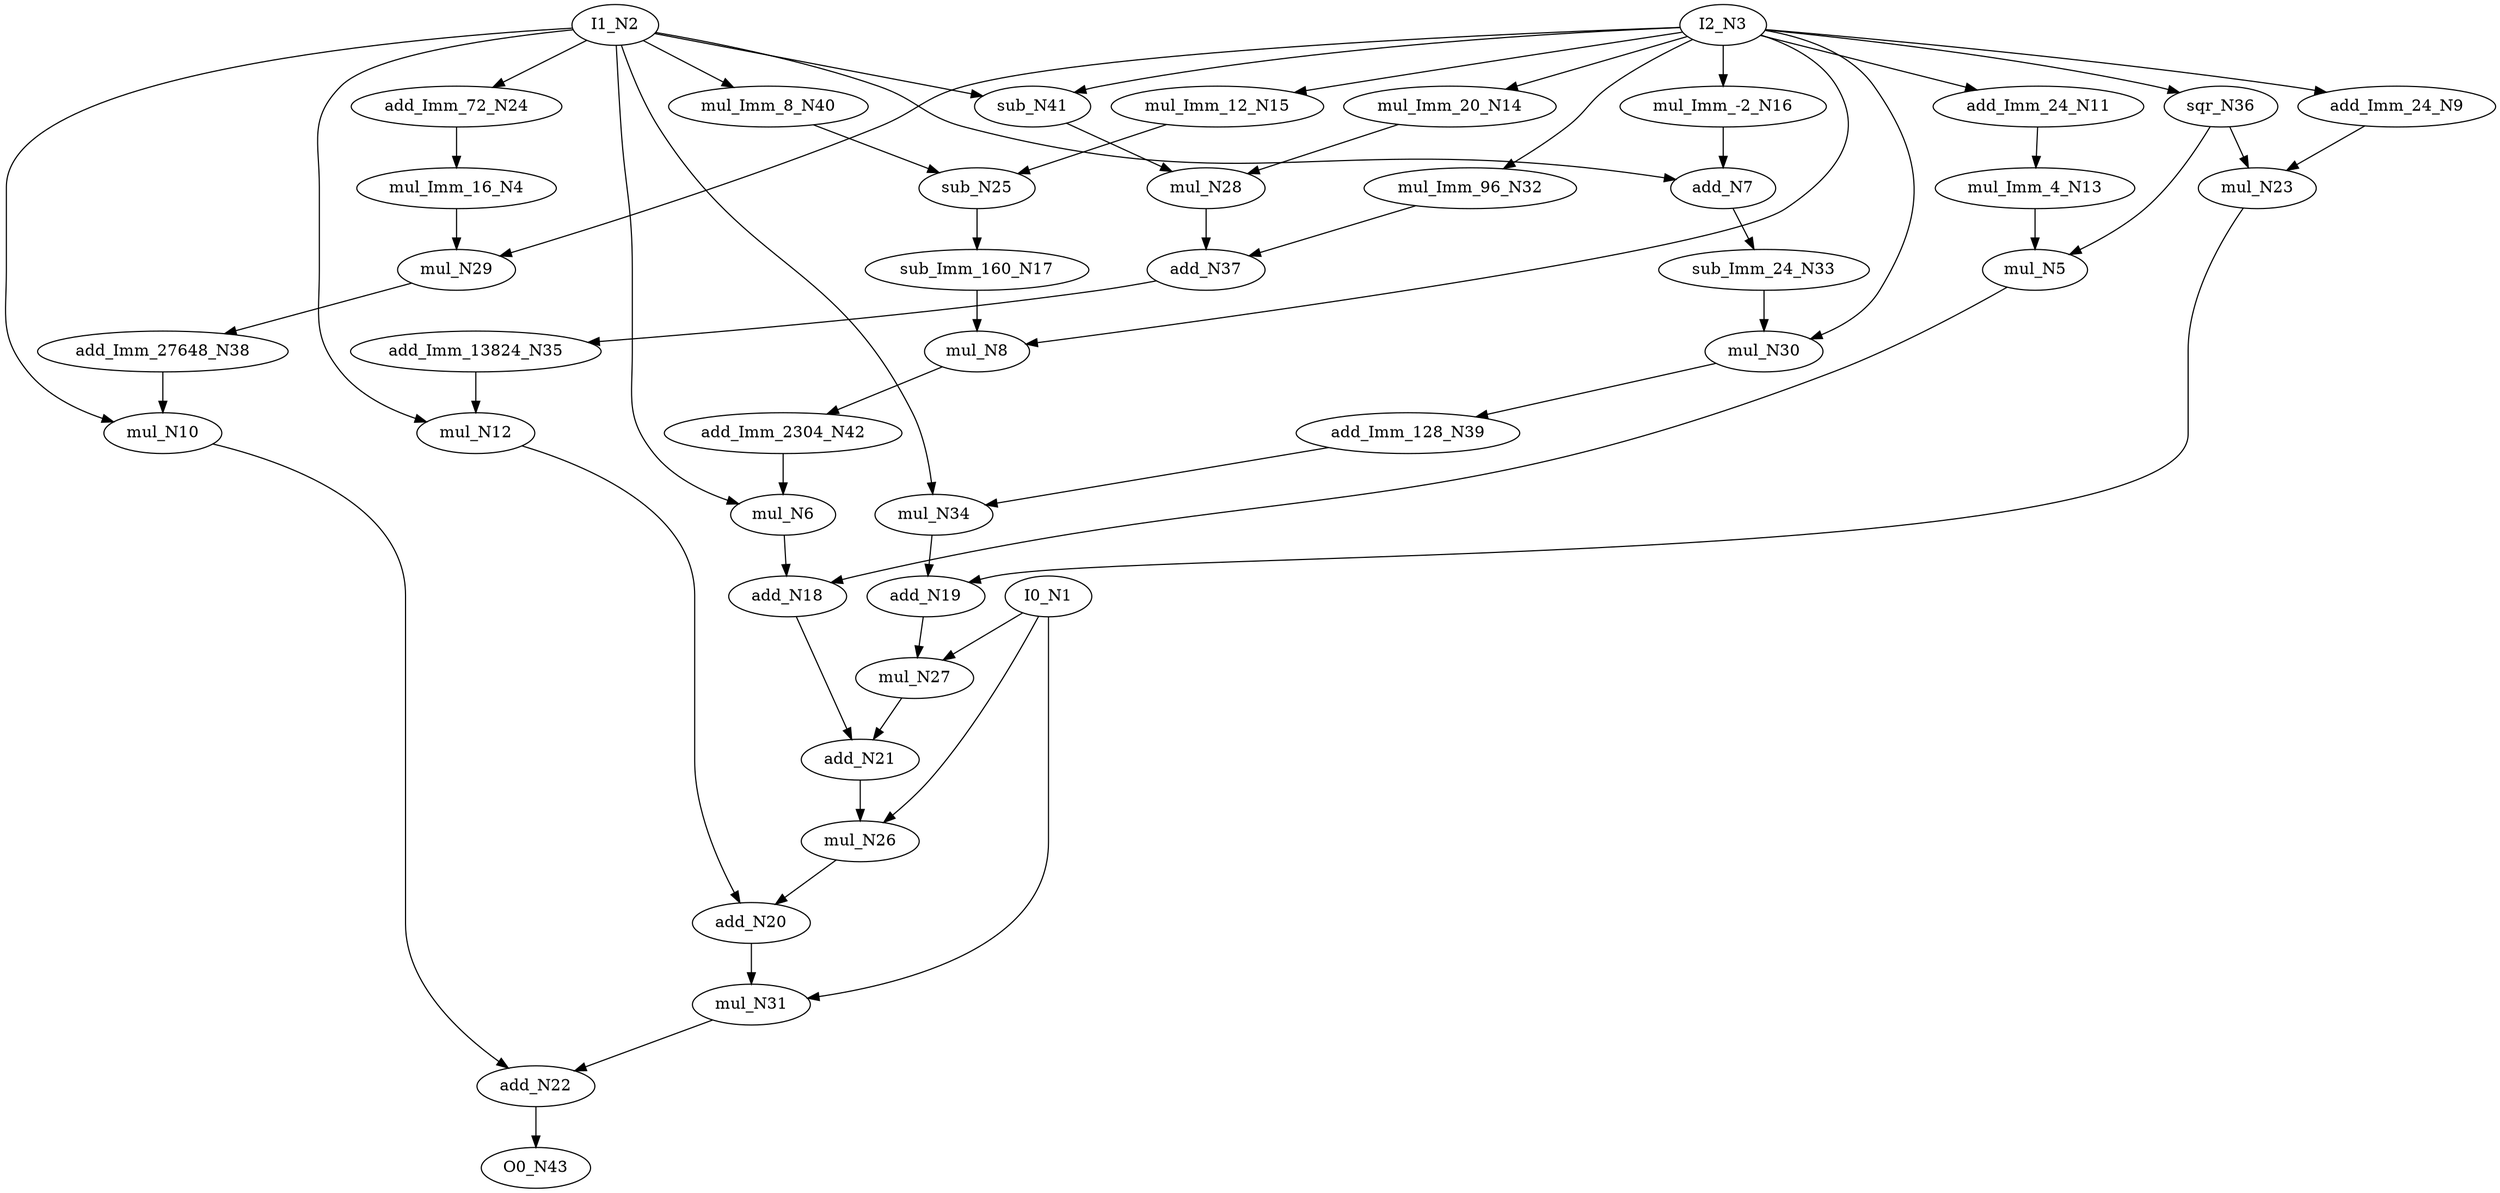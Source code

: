 digraph graphname {
N41 [color="black", ntype="operation", label="sub_N41"];
N40 [color="black", ntype="operation", label="mul_Imm_8_N40"];
N43 [color="black", ntype="outvar", label="O0_N43"];
N42 [color="black", ntype="operation", label="add_Imm_2304_N42"];
N29 [color="black", ntype="operation", label="mul_N29"];
N28 [color="black", ntype="operation", label="mul_N28"];
N23 [color="black", ntype="operation", label="mul_N23"];
N22 [color="black", ntype="operation", label="add_N22"];
N21 [color="black", ntype="operation", label="add_N21"];
N20 [color="black", ntype="operation", label="add_N20"];
N27 [color="black", ntype="operation", label="mul_N27"];
N26 [color="black", ntype="operation", label="mul_N26"];
N25 [color="black", ntype="operation", label="sub_N25"];
N24 [color="black", ntype="operation", label="add_Imm_72_N24"];
N8 [color="black", ntype="operation", label="mul_N8"];
N9 [color="black", ntype="operation", label="add_Imm_24_N9"];
N1 [color="black", ntype="invar", label="I0_N1"];
N2 [color="black", ntype="invar", label="I1_N2"];
N3 [color="black", ntype="invar", label="I2_N3"];
N4 [color="black", ntype="operation", label="mul_Imm_16_N4"];
N5 [color="black", ntype="operation", label="mul_N5"];
N6 [color="black", ntype="operation", label="mul_N6"];
N7 [color="black", ntype="operation", label="add_N7"];
N12 [color="black", ntype="operation", label="mul_N12"];
N13 [color="black", ntype="operation", label="mul_Imm_4_N13"];
N10 [color="black", ntype="operation", label="mul_N10"];
N11 [color="black", ntype="operation", label="add_Imm_24_N11"];
N16 [color="black", ntype="operation", label="mul_Imm_-2_N16"];
N17 [color="black", ntype="operation", label="sub_Imm_160_N17"];
N14 [color="black", ntype="operation", label="mul_Imm_20_N14"];
N15 [color="black", ntype="operation", label="mul_Imm_12_N15"];
N18 [color="black", ntype="operation", label="add_N18"];
N19 [color="black", ntype="operation", label="add_N19"];
N38 [color="black", ntype="operation", label="add_Imm_27648_N38"];
N39 [color="black", ntype="operation", label="add_Imm_128_N39"];
N30 [color="black", ntype="operation", label="mul_N30"];
N31 [color="black", ntype="operation", label="mul_N31"];
N32 [color="black", ntype="operation", label="mul_Imm_96_N32"];
N33 [color="black", ntype="operation", label="sub_Imm_24_N33"];
N34 [color="black", ntype="operation", label="mul_N34"];
N35 [color="black", ntype="operation", label="add_Imm_13824_N35"];
N36 [color="black", ntype="operation", label="sqr_N36"];
N37 [color="black", ntype="operation", label="add_N37"];
N41 -> N28;
N40 -> N25;
N42 -> N6;
N29 -> N38;
N28 -> N37;
N23 -> N19;
N22 -> N43;
N21 -> N26;
N20 -> N31;
N27 -> N21;
N26 -> N20;
N25 -> N17;
N24 -> N4;
N8 -> N42;
N9 -> N23;
N1 -> N31;
N1 -> N27;
N1 -> N26;
N2 -> N6;
N2 -> N7;
N2 -> N41;
N2 -> N10;
N2 -> N40;
N2 -> N24;
N2 -> N12;
N2 -> N34;
N3 -> N9;
N3 -> N36;
N3 -> N32;
N3 -> N15;
N3 -> N8;
N3 -> N11;
N3 -> N30;
N3 -> N14;
N3 -> N16;
N3 -> N41;
N3 -> N29;
N4 -> N29;
N5 -> N18;
N6 -> N18;
N7 -> N33;
N12 -> N20;
N13 -> N5;
N10 -> N22;
N11 -> N13;
N16 -> N7;
N17 -> N8;
N14 -> N28;
N15 -> N25;
N18 -> N21;
N19 -> N27;
N38 -> N10;
N39 -> N34;
N30 -> N39;
N31 -> N22;
N32 -> N37;
N33 -> N30;
N34 -> N19;
N35 -> N12;
N36 -> N5;
N36 -> N23;
N37 -> N35;
}
